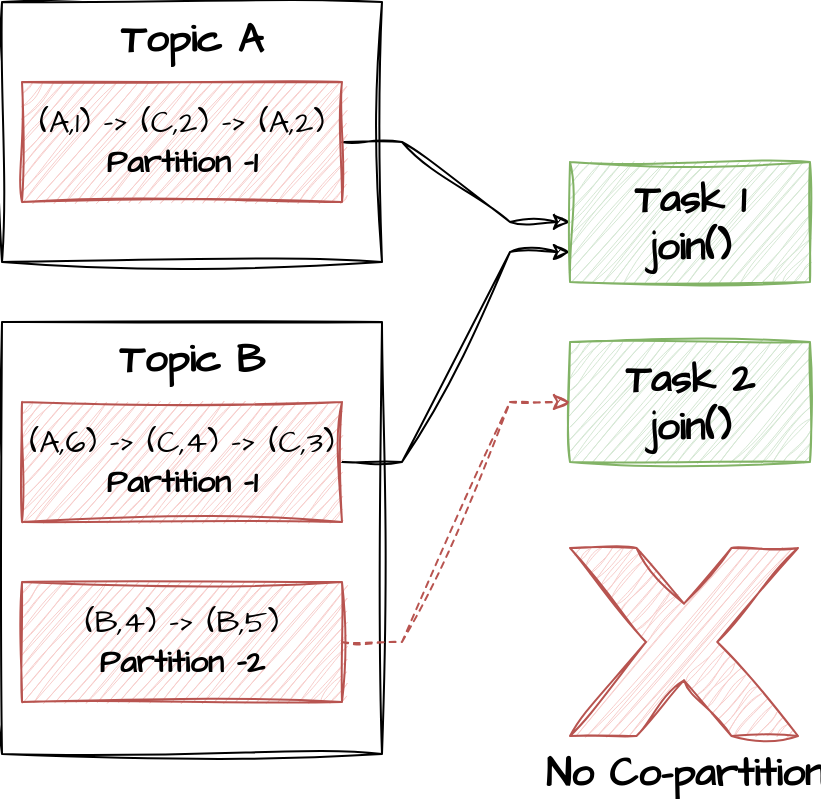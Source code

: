<mxfile version="22.0.0" type="device">
  <diagram name="Page-1" id="-W7CJRKAOoy7hncCig_4">
    <mxGraphModel dx="792" dy="1187" grid="1" gridSize="10" guides="1" tooltips="1" connect="1" arrows="1" fold="1" page="1" pageScale="1" pageWidth="827" pageHeight="1169" math="0" shadow="0">
      <root>
        <mxCell id="0" />
        <mxCell id="1" parent="0" />
        <mxCell id="pVRv-Dmd_xkQY870g2fn-43" value="&lt;b&gt;Task 2&lt;br&gt;join()&lt;br&gt;&lt;/b&gt;" style="rounded=0;whiteSpace=wrap;html=1;sketch=1;hachureGap=4;jiggle=2;curveFitting=1;fontFamily=Architects Daughter;fontSource=https%3A%2F%2Ffonts.googleapis.com%2Fcss%3Ffamily%3DArchitects%2BDaughter;fontSize=20;fillColor=#d5e8d4;strokeColor=#82b366;" parent="1" vertex="1">
          <mxGeometry x="414" y="250" width="120" height="60" as="geometry" />
        </mxCell>
        <mxCell id="pVRv-Dmd_xkQY870g2fn-2" value="&lt;b&gt;Topic A&lt;/b&gt;" style="rounded=0;whiteSpace=wrap;html=1;sketch=1;hachureGap=4;jiggle=2;curveFitting=1;fontFamily=Architects Daughter;fontSource=https%3A%2F%2Ffonts.googleapis.com%2Fcss%3Ffamily%3DArchitects%2BDaughter;fontSize=20;verticalAlign=top;" parent="1" vertex="1">
          <mxGeometry x="130" y="80" width="190" height="130" as="geometry" />
        </mxCell>
        <mxCell id="ij-hmr-FOTUTYZy1ERz8-3" style="edgeStyle=entityRelationEdgeStyle;rounded=0;sketch=1;hachureGap=4;jiggle=2;curveFitting=1;orthogonalLoop=1;jettySize=auto;html=1;exitX=1;exitY=0.5;exitDx=0;exitDy=0;entryX=0;entryY=0.5;entryDx=0;entryDy=0;fontFamily=Architects Daughter;fontSource=https%3A%2F%2Ffonts.googleapis.com%2Fcss%3Ffamily%3DArchitects%2BDaughter;fontSize=16;" edge="1" parent="1" source="pVRv-Dmd_xkQY870g2fn-3" target="pVRv-Dmd_xkQY870g2fn-40">
          <mxGeometry relative="1" as="geometry" />
        </mxCell>
        <mxCell id="pVRv-Dmd_xkQY870g2fn-3" value="(A,1) -&amp;gt; (C,2) -&amp;gt; (A,2)&lt;br style=&quot;font-size: 16px;&quot;&gt;&lt;b style=&quot;font-size: 16px;&quot;&gt;&lt;font style=&quot;font-size: 16px;&quot;&gt;Partition -1&lt;/font&gt;&lt;/b&gt;" style="rounded=0;whiteSpace=wrap;html=1;sketch=1;hachureGap=4;jiggle=2;curveFitting=1;fontFamily=Architects Daughter;fontSource=https%3A%2F%2Ffonts.googleapis.com%2Fcss%3Ffamily%3DArchitects%2BDaughter;fontSize=16;fillColor=#f8cecc;strokeColor=#b85450;" parent="1" vertex="1">
          <mxGeometry x="140" y="120" width="160" height="60" as="geometry" />
        </mxCell>
        <mxCell id="pVRv-Dmd_xkQY870g2fn-37" value="&lt;b&gt;Topic B&lt;/b&gt;" style="rounded=0;whiteSpace=wrap;html=1;sketch=1;hachureGap=4;jiggle=2;curveFitting=1;fontFamily=Architects Daughter;fontSource=https%3A%2F%2Ffonts.googleapis.com%2Fcss%3Ffamily%3DArchitects%2BDaughter;fontSize=20;verticalAlign=top;" parent="1" vertex="1">
          <mxGeometry x="130" y="240" width="190" height="216" as="geometry" />
        </mxCell>
        <mxCell id="ij-hmr-FOTUTYZy1ERz8-4" style="edgeStyle=entityRelationEdgeStyle;rounded=0;sketch=1;hachureGap=4;jiggle=2;curveFitting=1;orthogonalLoop=1;jettySize=auto;html=1;exitX=1;exitY=0.5;exitDx=0;exitDy=0;entryX=0;entryY=0.75;entryDx=0;entryDy=0;fontFamily=Architects Daughter;fontSource=https%3A%2F%2Ffonts.googleapis.com%2Fcss%3Ffamily%3DArchitects%2BDaughter;fontSize=16;" edge="1" parent="1" source="pVRv-Dmd_xkQY870g2fn-38" target="pVRv-Dmd_xkQY870g2fn-40">
          <mxGeometry relative="1" as="geometry" />
        </mxCell>
        <mxCell id="pVRv-Dmd_xkQY870g2fn-38" value="(A,6) -&amp;gt; (C,4) -&amp;gt; (C,3)&lt;br style=&quot;font-size: 16px;&quot;&gt;&lt;b style=&quot;font-size: 16px;&quot;&gt;&lt;font style=&quot;font-size: 16px;&quot;&gt;Partition -1&lt;/font&gt;&lt;/b&gt;" style="rounded=0;whiteSpace=wrap;html=1;sketch=1;hachureGap=4;jiggle=2;curveFitting=1;fontFamily=Architects Daughter;fontSource=https%3A%2F%2Ffonts.googleapis.com%2Fcss%3Ffamily%3DArchitects%2BDaughter;fontSize=16;fillColor=#f8cecc;strokeColor=#b85450;" parent="1" vertex="1">
          <mxGeometry x="140" y="280" width="160" height="60" as="geometry" />
        </mxCell>
        <mxCell id="ij-hmr-FOTUTYZy1ERz8-6" style="edgeStyle=entityRelationEdgeStyle;rounded=0;sketch=1;hachureGap=4;jiggle=2;curveFitting=1;orthogonalLoop=1;jettySize=auto;html=1;exitX=1;exitY=0.5;exitDx=0;exitDy=0;entryX=0;entryY=0.5;entryDx=0;entryDy=0;fontFamily=Architects Daughter;fontSource=https%3A%2F%2Ffonts.googleapis.com%2Fcss%3Ffamily%3DArchitects%2BDaughter;fontSize=16;fillColor=#f8cecc;strokeColor=#b85450;dashed=1;" edge="1" parent="1" source="pVRv-Dmd_xkQY870g2fn-39" target="pVRv-Dmd_xkQY870g2fn-43">
          <mxGeometry relative="1" as="geometry" />
        </mxCell>
        <mxCell id="pVRv-Dmd_xkQY870g2fn-39" value="(B,4) -&amp;gt; (B,5)&lt;br style=&quot;font-size: 16px;&quot;&gt;&lt;b style=&quot;font-size: 16px;&quot;&gt;&lt;font style=&quot;font-size: 16px;&quot;&gt;Partition -2&lt;/font&gt;&lt;/b&gt;" style="rounded=0;whiteSpace=wrap;html=1;sketch=1;hachureGap=4;jiggle=2;curveFitting=1;fontFamily=Architects Daughter;fontSource=https%3A%2F%2Ffonts.googleapis.com%2Fcss%3Ffamily%3DArchitects%2BDaughter;fontSize=16;fillColor=#f8cecc;strokeColor=#b85450;" parent="1" vertex="1">
          <mxGeometry x="140" y="370" width="160" height="60" as="geometry" />
        </mxCell>
        <mxCell id="pVRv-Dmd_xkQY870g2fn-40" value="&lt;b&gt;Task 1&lt;br&gt;join()&lt;br&gt;&lt;/b&gt;" style="rounded=0;whiteSpace=wrap;html=1;sketch=1;hachureGap=4;jiggle=2;curveFitting=1;fontFamily=Architects Daughter;fontSource=https%3A%2F%2Ffonts.googleapis.com%2Fcss%3Ffamily%3DArchitects%2BDaughter;fontSize=20;fillColor=#d5e8d4;strokeColor=#82b366;" parent="1" vertex="1">
          <mxGeometry x="414" y="160" width="120" height="60" as="geometry" />
        </mxCell>
        <mxCell id="pVRv-Dmd_xkQY870g2fn-49" value="No Co-partition" style="verticalLabelPosition=bottom;verticalAlign=top;html=1;shape=mxgraph.basic.x;sketch=1;hachureGap=4;jiggle=2;curveFitting=1;fontFamily=Architects Daughter;fontSource=https%3A%2F%2Ffonts.googleapis.com%2Fcss%3Ffamily%3DArchitects%2BDaughter;fontSize=20;fillColor=#f8cecc;strokeColor=#b85450;fontStyle=1;" parent="1" vertex="1">
          <mxGeometry x="414" y="353" width="114" height="94" as="geometry" />
        </mxCell>
      </root>
    </mxGraphModel>
  </diagram>
</mxfile>
